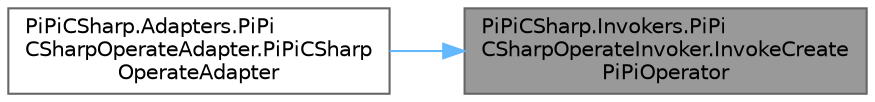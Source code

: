 digraph "PiPiCSharp.Invokers.PiPiCSharpOperateInvoker.InvokeCreatePiPiOperator"
{
 // LATEX_PDF_SIZE
  bgcolor="transparent";
  edge [fontname=Helvetica,fontsize=10,labelfontname=Helvetica,labelfontsize=10];
  node [fontname=Helvetica,fontsize=10,shape=box,height=0.2,width=0.4];
  rankdir="RL";
  Node1 [id="Node000001",label="PiPiCSharp.Invokers.PiPi\lCSharpOperateInvoker.InvokeCreate\lPiPiOperator",height=0.2,width=0.4,color="gray40", fillcolor="grey60", style="filled", fontcolor="black",tooltip="Invoke PiPiOperateWrapper CreatePiPiOperator."];
  Node1 -> Node2 [id="edge1_Node000001_Node000002",dir="back",color="steelblue1",style="solid",tooltip=" "];
  Node2 [id="Node000002",label="PiPiCSharp.Adapters.PiPi\lCSharpOperateAdapter.PiPiCSharp\lOperateAdapter",height=0.2,width=0.4,color="grey40", fillcolor="white", style="filled",URL="$class_pi_pi_c_sharp_1_1_adapters_1_1_pi_pi_c_sharp_operate_adapter.html#ac1a42f2529963641469a82c4ca8c04b0",tooltip="Initializes a new instance of the PiPiCSharpOperateAdapter class."];
}
